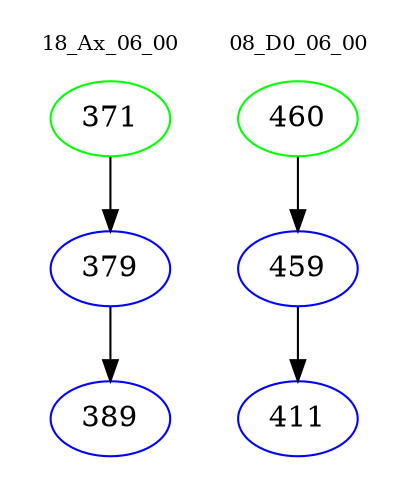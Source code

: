 digraph{
subgraph cluster_0 {
color = white
label = "18_Ax_06_00";
fontsize=10;
T0_371 [label="371", color="green"]
T0_371 -> T0_379 [color="black"]
T0_379 [label="379", color="blue"]
T0_379 -> T0_389 [color="black"]
T0_389 [label="389", color="blue"]
}
subgraph cluster_1 {
color = white
label = "08_D0_06_00";
fontsize=10;
T1_460 [label="460", color="green"]
T1_460 -> T1_459 [color="black"]
T1_459 [label="459", color="blue"]
T1_459 -> T1_411 [color="black"]
T1_411 [label="411", color="blue"]
}
}
